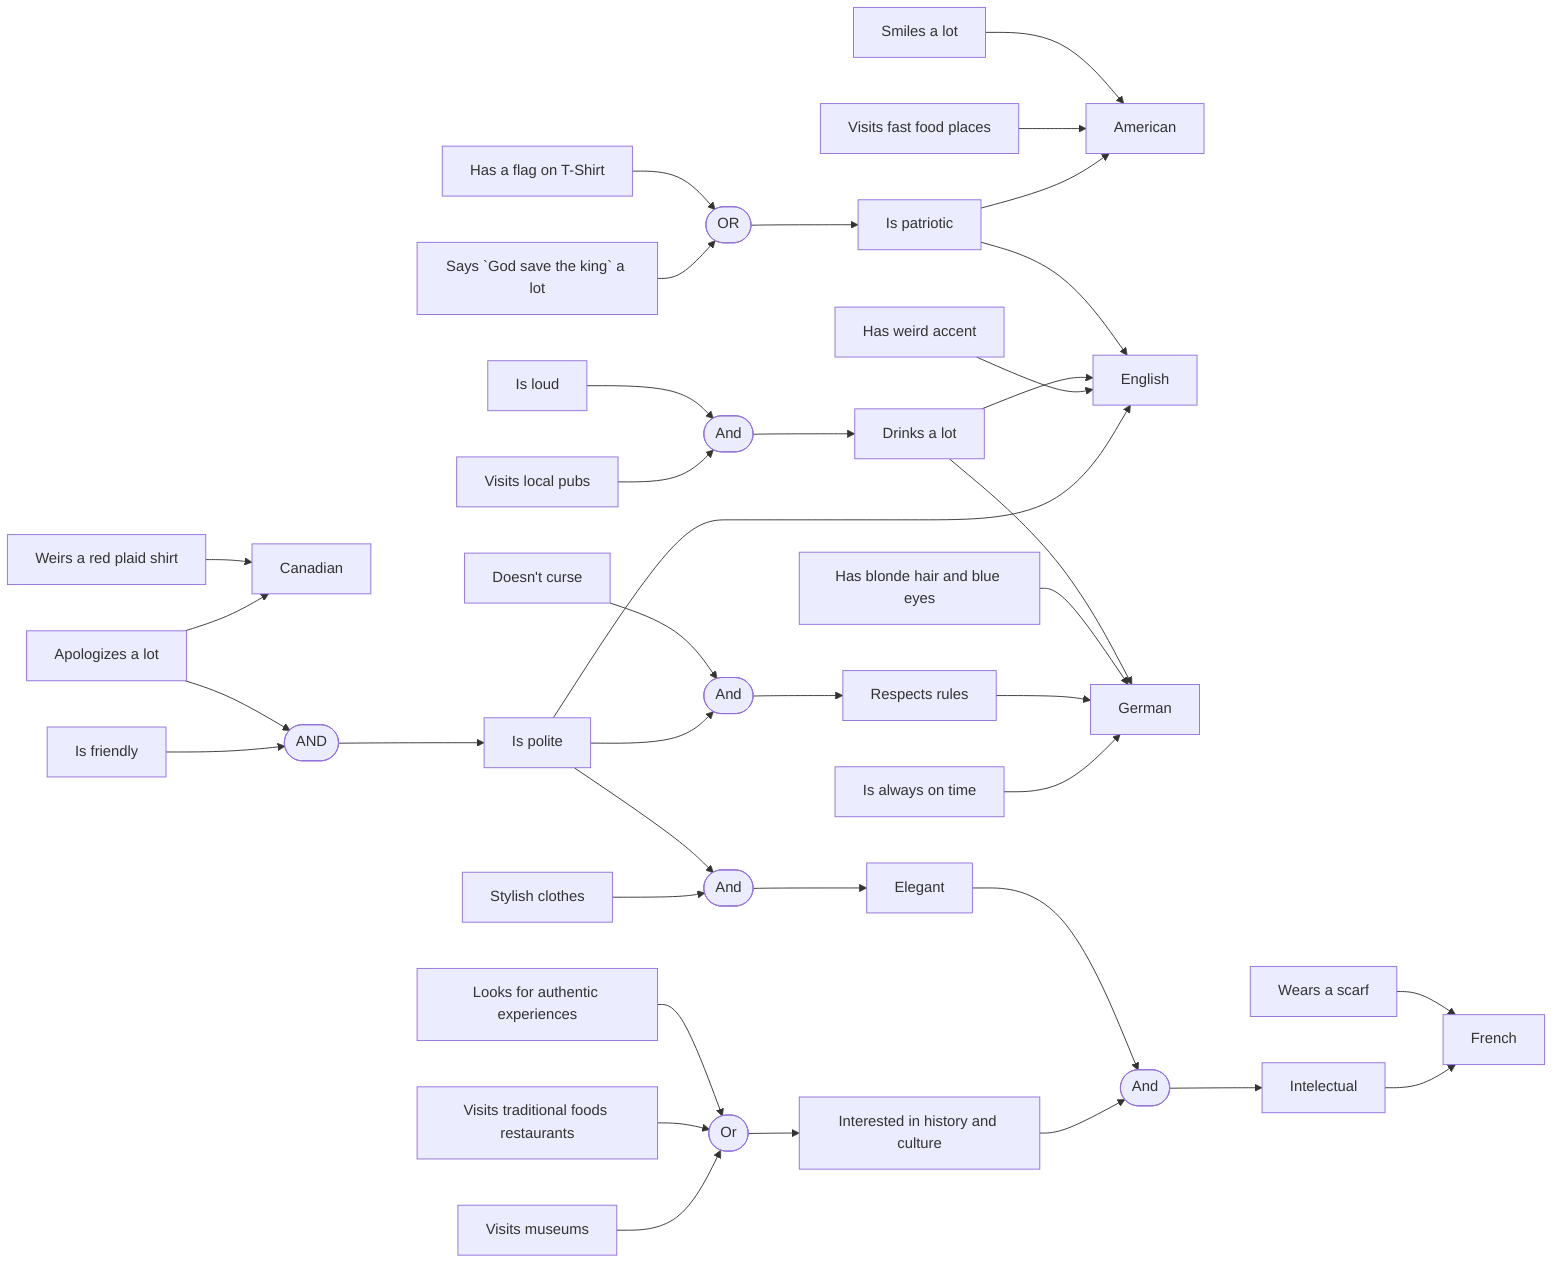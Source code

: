 graph LR;
    American[American];
    English[English];
    French[French];
    German[German];
    Canadian[Canadian];

    Friendly[Is friendly]-->AND_3([AND]);
    Sorry[Apologizes a lot]-->AND_3;
    Sorry-->Canadian
    
    Polite[Is polite]-->English;
    AND_3-->Polite;
    Stylish[Stylish clothes]-->AND_2;
    Polite-->AND_2([And]);
    Museums[Visits museums]-->Or([Or]);
    Traditional[Visits traditional foods restaurants]-->Or;
    Authentic[Looks for authentic experiences]-->Or;
    Or-->History[Interested in history and culture]-->AND_4-->Intelectual[Intelectual]-->French;
    Accent[Has weird accent]-->English

    Pubs[Visits local pubs]-->AND_5([And]);
    Loud[Is loud]-->AND_5-->Drinks[Drinks a lot]-->English

    Time[Is always on time]-->German;
    Polite-->AND_6([And]);
    Curse[Doesn't curse]-->AND_6-->Rules[Respects rules]-->German;

    God[Says `God save the king` a lot]-->OR([OR]);
    Flag[Has a flag on T-Shirt]-->OR-->Patriotic[Is patriotic]-->English
    AND_2-->Elegant[Elegant]-->AND_4([And]);
    Patriotic-->American
    FastFood[Visits fast food places]-->American;
    Smiles[Smiles a lot]-->American;

    Scarf[Wears a scarf]-->French;
    Blue[Has blonde hair and blue eyes]-->German;
    Drinks-->German;

    Clothes[Weirs a red plaid shirt]-->Canadian;